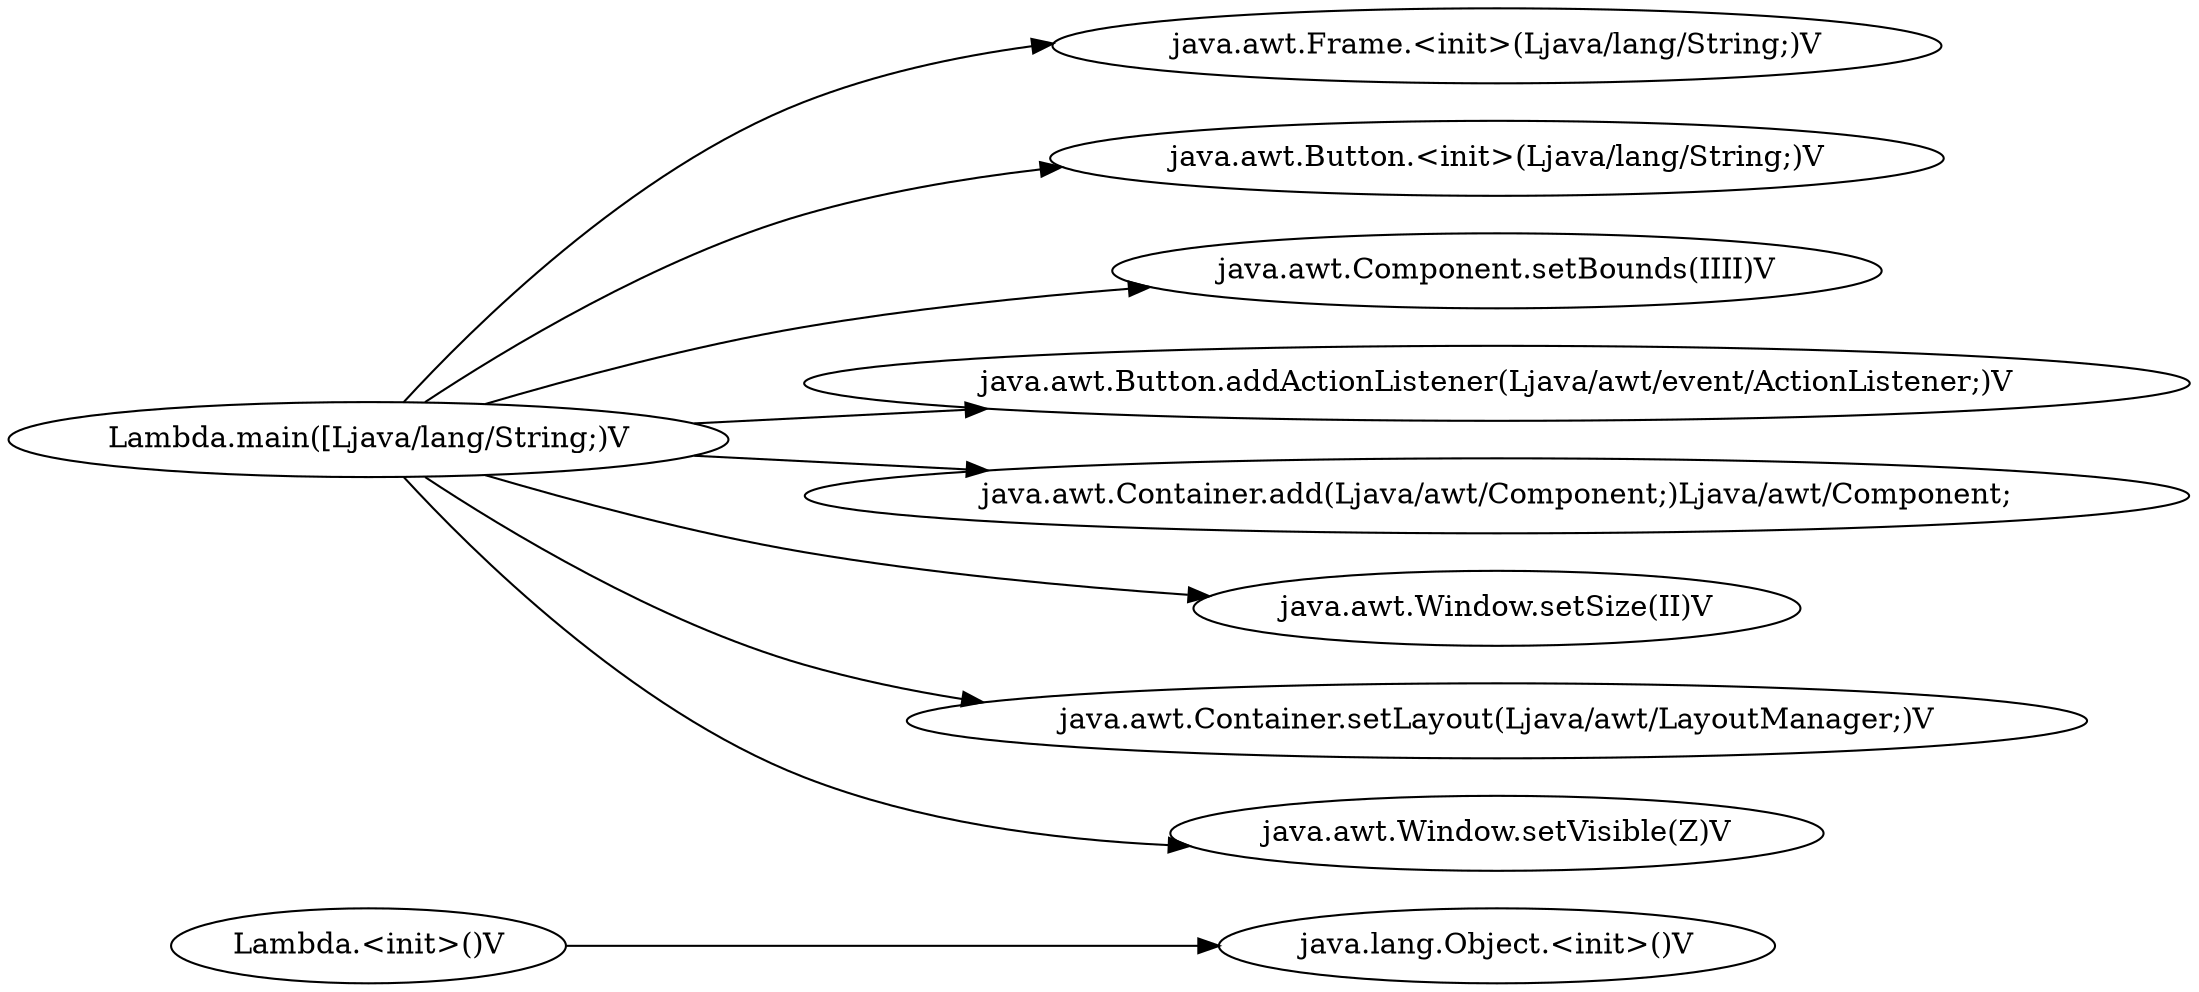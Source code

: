 digraph graphname {
rankdir="LR";
117 [label="Lambda.<init>()V"]
118 [label="java.lang.Object.<init>()V"]
120 [label="Lambda.main([Ljava/lang/String;)V"]
133 [label="java.awt.Frame.<init>(Ljava/lang/String;)V"]
138 [label="java.awt.Button.<init>(Ljava/lang/String;)V"]
140 [label="java.awt.Component.setBounds(IIII)V"]
142 [label="java.awt.Button.addActionListener(Ljava/awt/event/ActionListener;)V"]
144 [label="java.awt.Container.add(Ljava/awt/Component;)Ljava/awt/Component;"]
146 [label="java.awt.Window.setSize(II)V"]
148 [label="java.awt.Container.setLayout(Ljava/awt/LayoutManager;)V"]
150 [label="java.awt.Window.setVisible(Z)V"]
117 -> 118
120 -> 133
120 -> 138
120 -> 140
120 -> 142
120 -> 144
120 -> 146
120 -> 148
120 -> 150
}
